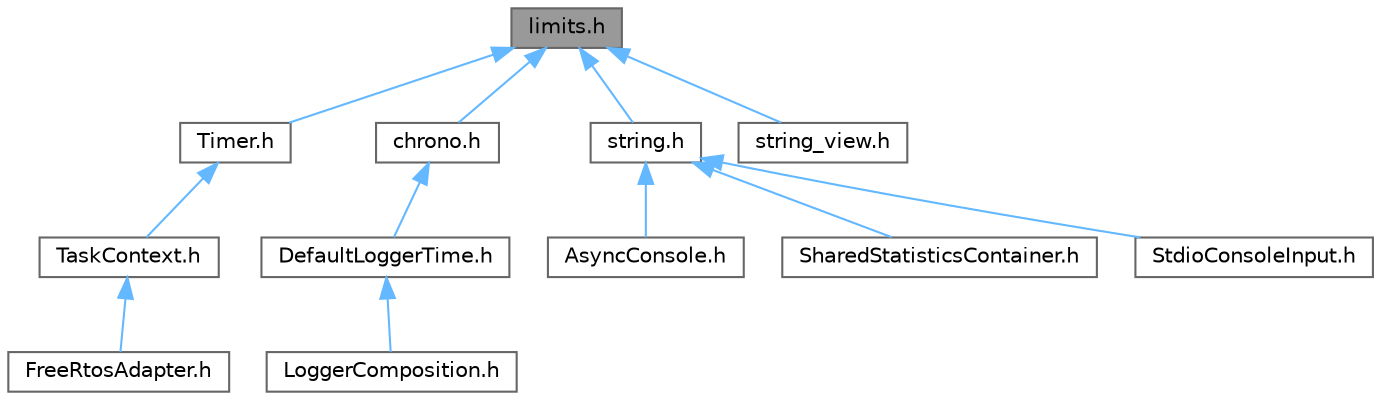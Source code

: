 digraph "limits.h"
{
 // LATEX_PDF_SIZE
  bgcolor="transparent";
  edge [fontname=Helvetica,fontsize=10,labelfontname=Helvetica,labelfontsize=10];
  node [fontname=Helvetica,fontsize=10,shape=box,height=0.2,width=0.4];
  Node1 [id="Node000001",label="limits.h",height=0.2,width=0.4,color="gray40", fillcolor="grey60", style="filled", fontcolor="black",tooltip=" "];
  Node1 -> Node2 [id="edge1_Node000001_Node000002",dir="back",color="steelblue1",style="solid",tooltip=" "];
  Node2 [id="Node000002",label="Timer.h",height=0.2,width=0.4,color="grey40", fillcolor="white", style="filled",URL="$dd/d27/Timer_8h_source.html",tooltip=" "];
  Node2 -> Node3 [id="edge2_Node000002_Node000003",dir="back",color="steelblue1",style="solid",tooltip=" "];
  Node3 [id="Node000003",label="TaskContext.h",height=0.2,width=0.4,color="grey40", fillcolor="white", style="filled",URL="$dd/d4a/TaskContext_8h_source.html",tooltip=" "];
  Node3 -> Node4 [id="edge3_Node000003_Node000004",dir="back",color="steelblue1",style="solid",tooltip=" "];
  Node4 [id="Node000004",label="FreeRtosAdapter.h",height=0.2,width=0.4,color="grey40", fillcolor="white", style="filled",URL="$d0/de8/FreeRtosAdapter_8h_source.html",tooltip=" "];
  Node1 -> Node5 [id="edge4_Node000001_Node000005",dir="back",color="steelblue1",style="solid",tooltip=" "];
  Node5 [id="Node000005",label="chrono.h",height=0.2,width=0.4,color="grey40", fillcolor="white", style="filled",URL="$dd/d90/chrono_8h.html",tooltip=" "];
  Node5 -> Node6 [id="edge5_Node000005_Node000006",dir="back",color="steelblue1",style="solid",tooltip=" "];
  Node6 [id="Node000006",label="DefaultLoggerTime.h",height=0.2,width=0.4,color="grey40", fillcolor="white", style="filled",URL="$d7/df1/DefaultLoggerTime_8h_source.html",tooltip=" "];
  Node6 -> Node7 [id="edge6_Node000006_Node000007",dir="back",color="steelblue1",style="solid",tooltip=" "];
  Node7 [id="Node000007",label="LoggerComposition.h",height=0.2,width=0.4,color="grey40", fillcolor="white", style="filled",URL="$d8/d4f/LoggerComposition_8h_source.html",tooltip=" "];
  Node1 -> Node8 [id="edge7_Node000001_Node000008",dir="back",color="steelblue1",style="solid",tooltip=" "];
  Node8 [id="Node000008",label="string.h",height=0.2,width=0.4,color="grey40", fillcolor="white", style="filled",URL="$da/d66/string_8h.html",tooltip=" "];
  Node8 -> Node9 [id="edge8_Node000008_Node000009",dir="back",color="steelblue1",style="solid",tooltip=" "];
  Node9 [id="Node000009",label="AsyncConsole.h",height=0.2,width=0.4,color="grey40", fillcolor="white", style="filled",URL="$d3/dd8/AsyncConsole_8h_source.html",tooltip=" "];
  Node8 -> Node10 [id="edge9_Node000008_Node000010",dir="back",color="steelblue1",style="solid",tooltip=" "];
  Node10 [id="Node000010",label="SharedStatisticsContainer.h",height=0.2,width=0.4,color="grey40", fillcolor="white", style="filled",URL="$d4/db9/SharedStatisticsContainer_8h_source.html",tooltip=" "];
  Node8 -> Node11 [id="edge10_Node000008_Node000011",dir="back",color="steelblue1",style="solid",tooltip=" "];
  Node11 [id="Node000011",label="StdioConsoleInput.h",height=0.2,width=0.4,color="grey40", fillcolor="white", style="filled",URL="$d6/d5b/StdioConsoleInput_8h_source.html",tooltip=" "];
  Node1 -> Node12 [id="edge11_Node000001_Node000012",dir="back",color="steelblue1",style="solid",tooltip=" "];
  Node12 [id="Node000012",label="string_view.h",height=0.2,width=0.4,color="grey40", fillcolor="white", style="filled",URL="$d2/d1d/string__view_8h_source.html",tooltip=" "];
}
